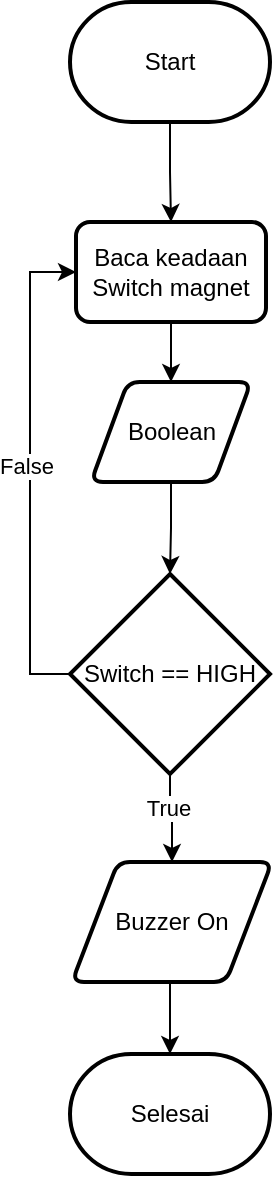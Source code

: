 <mxfile version="22.0.8" type="github">
  <diagram name="Page-1" id="aHBTTGxstkMjOlrfVOju">
    <mxGraphModel dx="1518" dy="675" grid="1" gridSize="10" guides="1" tooltips="1" connect="1" arrows="1" fold="1" page="1" pageScale="1" pageWidth="850" pageHeight="1100" math="0" shadow="0">
      <root>
        <mxCell id="0" />
        <mxCell id="1" parent="0" />
        <mxCell id="XB6f-WpCVGhrMiFMidnd-4" style="edgeStyle=orthogonalEdgeStyle;rounded=0;orthogonalLoop=1;jettySize=auto;html=1;exitX=0.5;exitY=1;exitDx=0;exitDy=0;exitPerimeter=0;entryX=0.5;entryY=0;entryDx=0;entryDy=0;" edge="1" parent="1" source="XB6f-WpCVGhrMiFMidnd-2" target="XB6f-WpCVGhrMiFMidnd-3">
          <mxGeometry relative="1" as="geometry" />
        </mxCell>
        <mxCell id="XB6f-WpCVGhrMiFMidnd-2" value="Start" style="strokeWidth=2;html=1;shape=mxgraph.flowchart.terminator;whiteSpace=wrap;" vertex="1" parent="1">
          <mxGeometry x="375" y="10" width="100" height="60" as="geometry" />
        </mxCell>
        <mxCell id="XB6f-WpCVGhrMiFMidnd-21" style="edgeStyle=orthogonalEdgeStyle;rounded=0;orthogonalLoop=1;jettySize=auto;html=1;exitX=0.5;exitY=1;exitDx=0;exitDy=0;entryX=0.5;entryY=0;entryDx=0;entryDy=0;" edge="1" parent="1" source="XB6f-WpCVGhrMiFMidnd-3" target="XB6f-WpCVGhrMiFMidnd-20">
          <mxGeometry relative="1" as="geometry" />
        </mxCell>
        <mxCell id="XB6f-WpCVGhrMiFMidnd-3" value="Baca keadaan Switch magnet" style="rounded=1;whiteSpace=wrap;html=1;absoluteArcSize=1;arcSize=14;strokeWidth=2;" vertex="1" parent="1">
          <mxGeometry x="378" y="120" width="95" height="50" as="geometry" />
        </mxCell>
        <mxCell id="XB6f-WpCVGhrMiFMidnd-11" style="edgeStyle=orthogonalEdgeStyle;rounded=0;orthogonalLoop=1;jettySize=auto;html=1;exitX=0;exitY=0.5;exitDx=0;exitDy=0;exitPerimeter=0;entryX=0;entryY=0.5;entryDx=0;entryDy=0;" edge="1" parent="1" source="XB6f-WpCVGhrMiFMidnd-7" target="XB6f-WpCVGhrMiFMidnd-3">
          <mxGeometry relative="1" as="geometry" />
        </mxCell>
        <mxCell id="XB6f-WpCVGhrMiFMidnd-19" value="False" style="edgeLabel;html=1;align=center;verticalAlign=middle;resizable=0;points=[];" vertex="1" connectable="0" parent="XB6f-WpCVGhrMiFMidnd-11">
          <mxGeometry x="0.022" y="2" relative="1" as="geometry">
            <mxPoint as="offset" />
          </mxGeometry>
        </mxCell>
        <mxCell id="XB6f-WpCVGhrMiFMidnd-12" style="edgeStyle=orthogonalEdgeStyle;rounded=0;orthogonalLoop=1;jettySize=auto;html=1;exitX=0.5;exitY=1;exitDx=0;exitDy=0;exitPerimeter=0;entryX=0.5;entryY=0;entryDx=0;entryDy=0;" edge="1" parent="1" source="XB6f-WpCVGhrMiFMidnd-7" target="XB6f-WpCVGhrMiFMidnd-23">
          <mxGeometry relative="1" as="geometry">
            <mxPoint x="600" y="360" as="targetPoint" />
          </mxGeometry>
        </mxCell>
        <mxCell id="XB6f-WpCVGhrMiFMidnd-18" value="True" style="edgeLabel;html=1;align=center;verticalAlign=middle;resizable=0;points=[];" vertex="1" connectable="0" parent="XB6f-WpCVGhrMiFMidnd-12">
          <mxGeometry x="-0.239" y="-1" relative="1" as="geometry">
            <mxPoint as="offset" />
          </mxGeometry>
        </mxCell>
        <mxCell id="XB6f-WpCVGhrMiFMidnd-7" value="Switch == HIGH" style="strokeWidth=2;html=1;shape=mxgraph.flowchart.decision;whiteSpace=wrap;" vertex="1" parent="1">
          <mxGeometry x="375" y="296" width="100" height="100" as="geometry" />
        </mxCell>
        <mxCell id="XB6f-WpCVGhrMiFMidnd-13" value="Selesai" style="strokeWidth=2;html=1;shape=mxgraph.flowchart.terminator;whiteSpace=wrap;" vertex="1" parent="1">
          <mxGeometry x="375" y="536" width="100" height="60" as="geometry" />
        </mxCell>
        <mxCell id="XB6f-WpCVGhrMiFMidnd-14" style="edgeStyle=orthogonalEdgeStyle;rounded=0;orthogonalLoop=1;jettySize=auto;html=1;entryX=0.5;entryY=0;entryDx=0;entryDy=0;entryPerimeter=0;exitX=0.5;exitY=1;exitDx=0;exitDy=0;" edge="1" parent="1" source="XB6f-WpCVGhrMiFMidnd-23" target="XB6f-WpCVGhrMiFMidnd-13">
          <mxGeometry relative="1" as="geometry">
            <mxPoint x="600" y="530" as="sourcePoint" />
          </mxGeometry>
        </mxCell>
        <mxCell id="XB6f-WpCVGhrMiFMidnd-20" value="Boolean" style="shape=parallelogram;html=1;strokeWidth=2;perimeter=parallelogramPerimeter;whiteSpace=wrap;rounded=1;arcSize=12;size=0.23;" vertex="1" parent="1">
          <mxGeometry x="385.5" y="200" width="80" height="50" as="geometry" />
        </mxCell>
        <mxCell id="XB6f-WpCVGhrMiFMidnd-22" style="edgeStyle=orthogonalEdgeStyle;rounded=0;orthogonalLoop=1;jettySize=auto;html=1;exitX=0.5;exitY=1;exitDx=0;exitDy=0;entryX=0.5;entryY=0;entryDx=0;entryDy=0;entryPerimeter=0;" edge="1" parent="1" source="XB6f-WpCVGhrMiFMidnd-20" target="XB6f-WpCVGhrMiFMidnd-7">
          <mxGeometry relative="1" as="geometry" />
        </mxCell>
        <mxCell id="XB6f-WpCVGhrMiFMidnd-23" value="Buzzer On" style="shape=parallelogram;html=1;strokeWidth=2;perimeter=parallelogramPerimeter;whiteSpace=wrap;rounded=1;arcSize=12;size=0.23;" vertex="1" parent="1">
          <mxGeometry x="376" y="440" width="100" height="60" as="geometry" />
        </mxCell>
      </root>
    </mxGraphModel>
  </diagram>
</mxfile>
